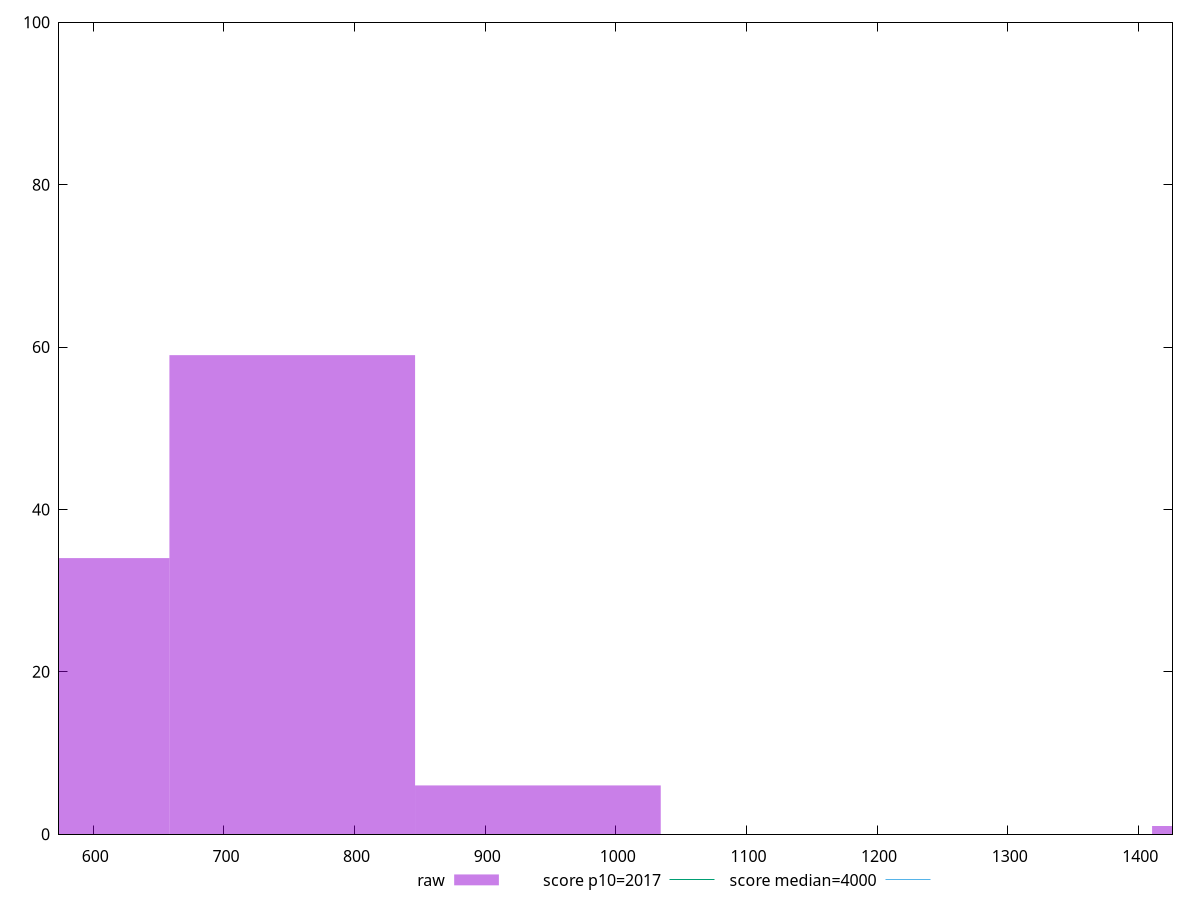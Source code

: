 reset

$raw <<EOF
752.297579464868 59
564.223184598651 34
940.3719743310851 6
1504.595158929736 1
EOF

set key outside below
set boxwidth 188.074394866217
set xrange [573.7360000000002:1426.188000000001]
set yrange [0:100]
set trange [0:100]
set style fill transparent solid 0.5 noborder

set parametric
set terminal svg size 640, 490 enhanced background rgb 'white'
set output "report_00025_2021-02-22T21:38:55.199Z/mainthread-work-breakdown/samples/pages+cached+noadtech+nomedia+nocss/raw/histogram.svg"

plot $raw title "raw" with boxes, \
     2017,t title "score p10=2017", \
     4000,t title "score median=4000"

reset
